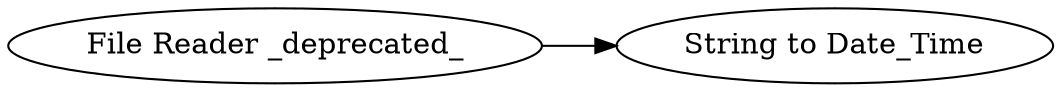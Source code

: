 digraph {
	32 -> 33
	33 [label="String to Date_Time"]
	32 [label="File Reader _deprecated_"]
	rankdir=LR
}
